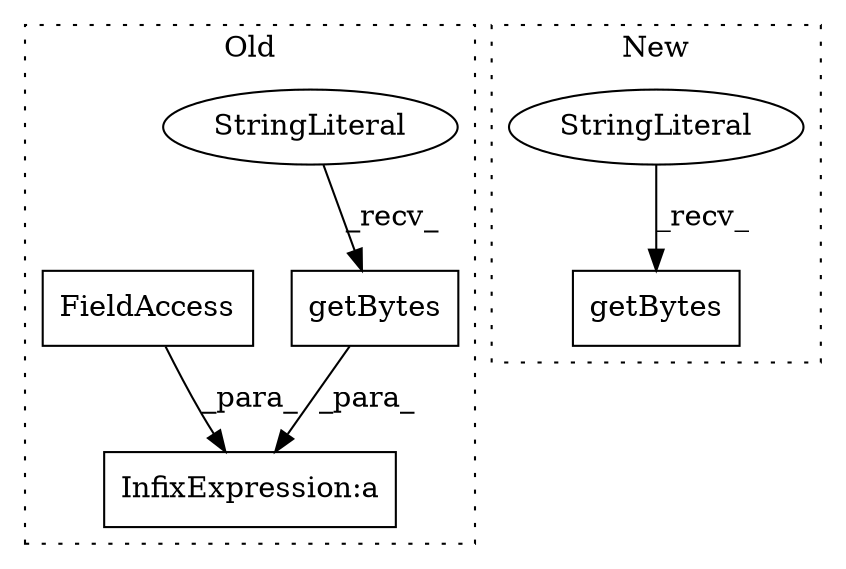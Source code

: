 digraph G {
subgraph cluster0 {
1 [label="getBytes" a="32" s="45955" l="10" shape="box"];
4 [label="StringLiteral" a="45" s="45899" l="55" shape="ellipse"];
5 [label="InfixExpression:a" a="27" s="45896" l="3" shape="box"];
6 [label="FieldAccess" a="22" s="45877" l="19" shape="box"];
label = "Old";
style="dotted";
}
subgraph cluster1 {
2 [label="getBytes" a="32" s="46146" l="10" shape="box"];
3 [label="StringLiteral" a="45" s="46111" l="34" shape="ellipse"];
label = "New";
style="dotted";
}
1 -> 5 [label="_para_"];
3 -> 2 [label="_recv_"];
4 -> 1 [label="_recv_"];
6 -> 5 [label="_para_"];
}